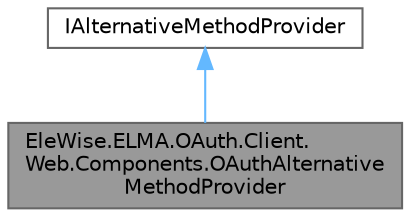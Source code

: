 digraph "EleWise.ELMA.OAuth.Client.Web.Components.OAuthAlternativeMethodProvider"
{
 // LATEX_PDF_SIZE
  bgcolor="transparent";
  edge [fontname=Helvetica,fontsize=10,labelfontname=Helvetica,labelfontsize=10];
  node [fontname=Helvetica,fontsize=10,shape=box,height=0.2,width=0.4];
  Node1 [id="Node000001",label="EleWise.ELMA.OAuth.Client.\lWeb.Components.OAuthAlternative\lMethodProvider",height=0.2,width=0.4,color="gray40", fillcolor="grey60", style="filled", fontcolor="black",tooltip="Альтернативные методы входа через внешний провайдер аутентификации"];
  Node2 -> Node1 [id="edge1_Node000001_Node000002",dir="back",color="steelblue1",style="solid",tooltip=" "];
  Node2 [id="Node000002",label="IAlternativeMethodProvider",height=0.2,width=0.4,color="gray40", fillcolor="white", style="filled",URL="$interface_ele_wise_1_1_e_l_m_a_1_1_b_p_m_1_1_web_1_1_security_1_1_extension_points_1_1_i_alternative_method_provider.html",tooltip="Интерфейс альтернативного метода входа"];
}
